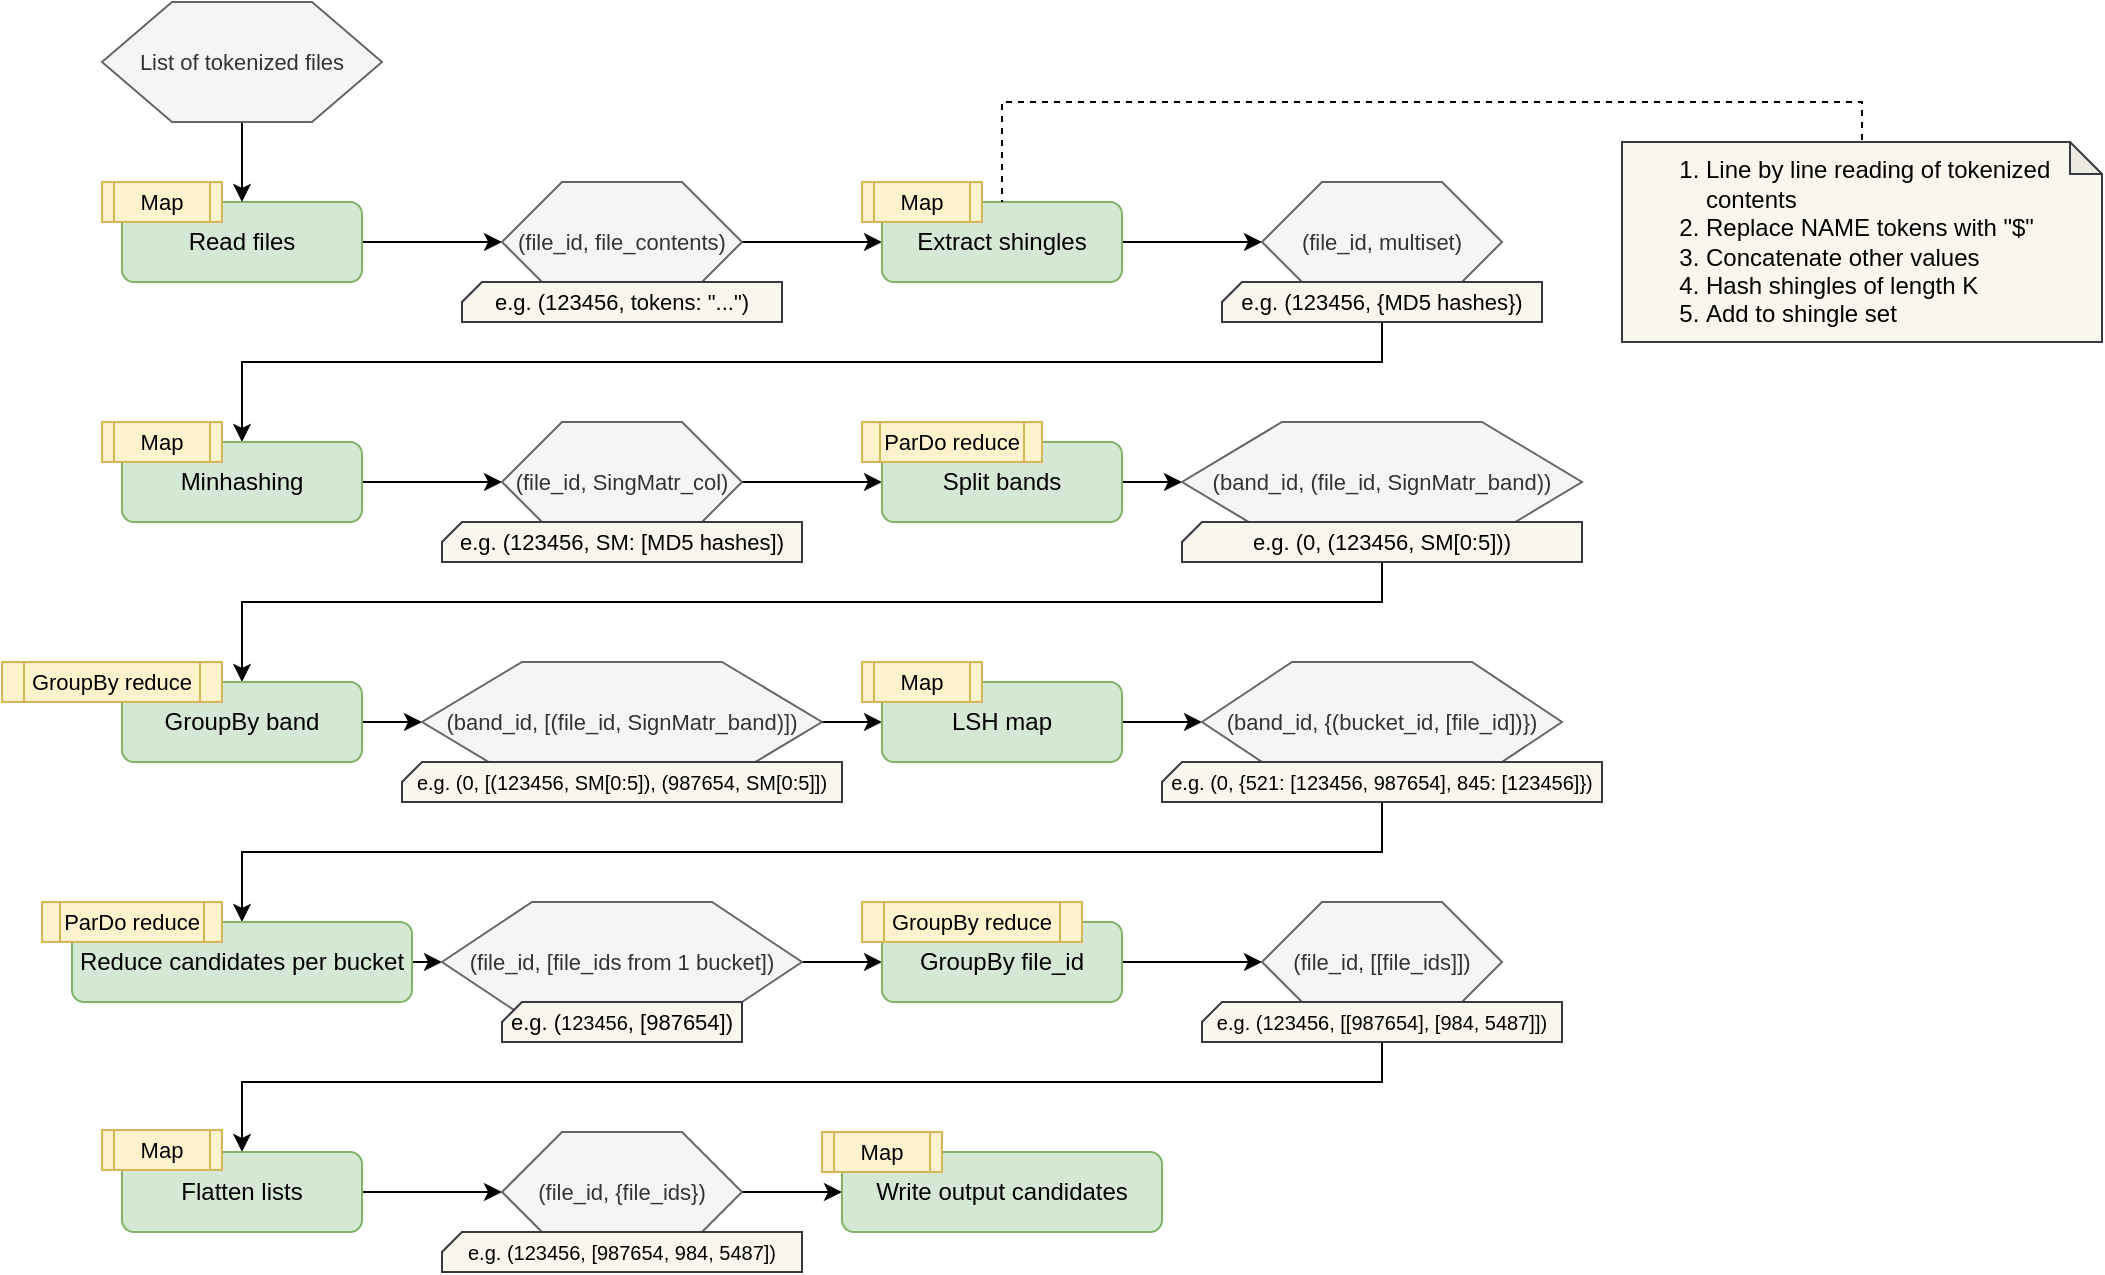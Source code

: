 <mxfile version="12.2.4" type="device" pages="1"><diagram id="2P504AuMh-8xsrTvv88c" name="Page-1"><mxGraphModel dx="1024" dy="534" grid="1" gridSize="10" guides="1" tooltips="1" connect="1" arrows="1" fold="1" page="1" pageScale="1" pageWidth="1169" pageHeight="1654" math="0" shadow="0"><root><mxCell id="0"/><mxCell id="1" parent="0"/><mxCell id="YTjra9Y4vZhLSRRRfvia-60" style="edgeStyle=orthogonalEdgeStyle;rounded=0;orthogonalLoop=1;jettySize=auto;html=1;exitX=1;exitY=0.5;exitDx=0;exitDy=0;entryX=0;entryY=0.5;entryDx=0;entryDy=0;endArrow=classic;endFill=1;" parent="1" source="YTjra9Y4vZhLSRRRfvia-1" target="YTjra9Y4vZhLSRRRfvia-4" edge="1"><mxGeometry relative="1" as="geometry"/></mxCell><mxCell id="YTjra9Y4vZhLSRRRfvia-1" value="Read files" style="rounded=1;whiteSpace=wrap;html=1;fillColor=#d5e8d4;strokeColor=#82b366;" parent="1" vertex="1"><mxGeometry x="90" y="110" width="120" height="40" as="geometry"/></mxCell><mxCell id="YTjra9Y4vZhLSRRRfvia-3" style="edgeStyle=orthogonalEdgeStyle;rounded=0;orthogonalLoop=1;jettySize=auto;html=1;entryX=0.5;entryY=0;entryDx=0;entryDy=0;" parent="1" source="YTjra9Y4vZhLSRRRfvia-2" target="YTjra9Y4vZhLSRRRfvia-1" edge="1"><mxGeometry relative="1" as="geometry"/></mxCell><mxCell id="YTjra9Y4vZhLSRRRfvia-2" value="&lt;span style=&quot;white-space: normal; font-size: 11px;&quot;&gt;List of tokenized files&lt;/span&gt;" style="shape=hexagon;perimeter=hexagonPerimeter2;whiteSpace=wrap;html=1;fillColor=#f5f5f5;strokeColor=#666666;fontColor=#333333;fontSize=11;" parent="1" vertex="1"><mxGeometry x="80" y="10" width="140" height="60" as="geometry"/></mxCell><mxCell id="YTjra9Y4vZhLSRRRfvia-61" style="edgeStyle=orthogonalEdgeStyle;rounded=0;orthogonalLoop=1;jettySize=auto;html=1;exitX=1;exitY=0.5;exitDx=0;exitDy=0;entryX=0;entryY=0.5;entryDx=0;entryDy=0;endArrow=classic;endFill=1;" parent="1" source="YTjra9Y4vZhLSRRRfvia-4" target="YTjra9Y4vZhLSRRRfvia-9" edge="1"><mxGeometry relative="1" as="geometry"/></mxCell><mxCell id="YTjra9Y4vZhLSRRRfvia-4" value="&lt;span style=&quot;white-space: normal; font-size: 11px;&quot;&gt;(file_id, file_contents)&lt;/span&gt;" style="shape=hexagon;perimeter=hexagonPerimeter2;whiteSpace=wrap;html=1;fillColor=#f5f5f5;strokeColor=#666666;fontColor=#333333;fontSize=11;" parent="1" vertex="1"><mxGeometry x="280" y="100" width="120" height="60" as="geometry"/></mxCell><mxCell id="YTjra9Y4vZhLSRRRfvia-66" style="edgeStyle=orthogonalEdgeStyle;rounded=0;orthogonalLoop=1;jettySize=auto;html=1;entryX=0;entryY=0.5;entryDx=0;entryDy=0;endArrow=classic;endFill=1;" parent="1" source="YTjra9Y4vZhLSRRRfvia-9" target="YTjra9Y4vZhLSRRRfvia-25" edge="1"><mxGeometry relative="1" as="geometry"/></mxCell><mxCell id="YTjra9Y4vZhLSRRRfvia-9" value="&lt;span style=&quot;text-align: left ; white-space: nowrap&quot;&gt;Extract shingles&lt;/span&gt;" style="rounded=1;whiteSpace=wrap;html=1;fillColor=#d5e8d4;strokeColor=#82b366;" parent="1" vertex="1"><mxGeometry x="470" y="110" width="120" height="40" as="geometry"/></mxCell><mxCell id="YTjra9Y4vZhLSRRRfvia-84" style="edgeStyle=orthogonalEdgeStyle;rounded=0;orthogonalLoop=1;jettySize=auto;html=1;entryX=0.5;entryY=0;entryDx=0;entryDy=0;endArrow=none;endFill=0;fontSize=11;dashed=1;exitX=0;exitY=0;exitDx=109;exitDy=0;exitPerimeter=0;" parent="1" source="YTjra9Y4vZhLSRRRfvia-22" target="YTjra9Y4vZhLSRRRfvia-9" edge="1"><mxGeometry relative="1" as="geometry"><Array as="points"><mxPoint x="960" y="80"/><mxPoint x="960" y="60"/><mxPoint x="530" y="60"/></Array></mxGeometry></mxCell><mxCell id="YTjra9Y4vZhLSRRRfvia-22" value="&lt;ol&gt;&lt;li&gt;Line by line reading of tokenized contents&lt;/li&gt;&lt;li&gt;Replace NAME tokens with &quot;$&quot;&lt;/li&gt;&lt;li&gt;Concatenate other values&lt;/li&gt;&lt;li&gt;Hash shingles of length K&lt;/li&gt;&lt;li&gt;Add to shingle set&lt;/li&gt;&lt;/ol&gt;" style="shape=note;whiteSpace=wrap;html=1;backgroundOutline=1;darkOpacity=0.05;size=16;align=left;fillColor=#f9f7ed;strokeColor=#36393d;" parent="1" vertex="1"><mxGeometry x="840" y="80" width="240" height="100" as="geometry"/></mxCell><mxCell id="YTjra9Y4vZhLSRRRfvia-67" style="edgeStyle=orthogonalEdgeStyle;rounded=0;orthogonalLoop=1;jettySize=auto;html=1;entryX=0.5;entryY=0;entryDx=0;entryDy=0;endArrow=classic;endFill=1;" parent="1" source="YTjra9Y4vZhLSRRRfvia-25" target="YTjra9Y4vZhLSRRRfvia-27" edge="1"><mxGeometry relative="1" as="geometry"><Array as="points"><mxPoint x="720" y="190"/><mxPoint x="150" y="190"/></Array></mxGeometry></mxCell><mxCell id="YTjra9Y4vZhLSRRRfvia-25" value="&lt;span style=&quot;white-space: normal; font-size: 11px;&quot;&gt;(file_id, multiset)&lt;/span&gt;" style="shape=hexagon;perimeter=hexagonPerimeter2;whiteSpace=wrap;html=1;fillColor=#f5f5f5;strokeColor=#666666;fontColor=#333333;fontSize=11;" parent="1" vertex="1"><mxGeometry x="660" y="100" width="120" height="60" as="geometry"/></mxCell><mxCell id="YTjra9Y4vZhLSRRRfvia-30" style="edgeStyle=orthogonalEdgeStyle;rounded=0;orthogonalLoop=1;jettySize=auto;html=1;endArrow=classic;endFill=1;" parent="1" source="YTjra9Y4vZhLSRRRfvia-27" target="YTjra9Y4vZhLSRRRfvia-29" edge="1"><mxGeometry relative="1" as="geometry"/></mxCell><mxCell id="YTjra9Y4vZhLSRRRfvia-27" value="&lt;span style=&quot;text-align: left ; white-space: nowrap&quot;&gt;Minhashing&lt;/span&gt;" style="rounded=1;whiteSpace=wrap;html=1;fillColor=#d5e8d4;strokeColor=#82b366;" parent="1" vertex="1"><mxGeometry x="90" y="230" width="120" height="40" as="geometry"/></mxCell><mxCell id="YTjra9Y4vZhLSRRRfvia-68" style="edgeStyle=orthogonalEdgeStyle;rounded=0;orthogonalLoop=1;jettySize=auto;html=1;entryX=0;entryY=0.5;entryDx=0;entryDy=0;endArrow=classic;endFill=1;" parent="1" source="YTjra9Y4vZhLSRRRfvia-29" target="YTjra9Y4vZhLSRRRfvia-31" edge="1"><mxGeometry relative="1" as="geometry"/></mxCell><mxCell id="YTjra9Y4vZhLSRRRfvia-29" value="&lt;span style=&quot;white-space: normal; font-size: 11px;&quot;&gt;(file_id, SingMatr_col)&lt;/span&gt;" style="shape=hexagon;perimeter=hexagonPerimeter2;whiteSpace=wrap;html=1;fillColor=#f5f5f5;strokeColor=#666666;fontColor=#333333;fontSize=11;" parent="1" vertex="1"><mxGeometry x="280" y="220" width="120" height="60" as="geometry"/></mxCell><mxCell id="YTjra9Y4vZhLSRRRfvia-69" style="edgeStyle=orthogonalEdgeStyle;rounded=0;orthogonalLoop=1;jettySize=auto;html=1;exitX=1;exitY=0.5;exitDx=0;exitDy=0;entryX=0;entryY=0.5;entryDx=0;entryDy=0;endArrow=classic;endFill=1;" parent="1" source="YTjra9Y4vZhLSRRRfvia-31" target="YTjra9Y4vZhLSRRRfvia-33" edge="1"><mxGeometry relative="1" as="geometry"/></mxCell><mxCell id="YTjra9Y4vZhLSRRRfvia-31" value="&lt;span style=&quot;text-align: left ; white-space: nowrap&quot;&gt;Split bands&lt;/span&gt;" style="rounded=1;whiteSpace=wrap;html=1;fillColor=#d5e8d4;strokeColor=#82b366;" parent="1" vertex="1"><mxGeometry x="470" y="230" width="120" height="40" as="geometry"/></mxCell><mxCell id="YTjra9Y4vZhLSRRRfvia-74" style="edgeStyle=orthogonalEdgeStyle;rounded=0;orthogonalLoop=1;jettySize=auto;html=1;entryX=0.5;entryY=0;entryDx=0;entryDy=0;endArrow=classic;endFill=1;" parent="1" source="YTjra9Y4vZhLSRRRfvia-33" target="YTjra9Y4vZhLSRRRfvia-34" edge="1"><mxGeometry relative="1" as="geometry"><Array as="points"><mxPoint x="720" y="310"/><mxPoint x="150" y="310"/></Array></mxGeometry></mxCell><mxCell id="YTjra9Y4vZhLSRRRfvia-33" value="&lt;span style=&quot;white-space: normal; font-size: 11px;&quot;&gt;(band_id, (&lt;/span&gt;file_id, SignMatr_band&lt;span style=&quot;white-space: normal; font-size: 11px;&quot;&gt;))&lt;/span&gt;" style="shape=hexagon;perimeter=hexagonPerimeter2;whiteSpace=wrap;html=1;fillColor=#f5f5f5;strokeColor=#666666;fontColor=#333333;fontSize=11;" parent="1" vertex="1"><mxGeometry x="620" y="220" width="200" height="60" as="geometry"/></mxCell><mxCell id="YTjra9Y4vZhLSRRRfvia-71" style="edgeStyle=orthogonalEdgeStyle;rounded=0;orthogonalLoop=1;jettySize=auto;html=1;exitX=1;exitY=0.5;exitDx=0;exitDy=0;entryX=0;entryY=0.5;entryDx=0;entryDy=0;endArrow=classic;endFill=1;" parent="1" source="YTjra9Y4vZhLSRRRfvia-34" target="YTjra9Y4vZhLSRRRfvia-38" edge="1"><mxGeometry relative="1" as="geometry"/></mxCell><mxCell id="YTjra9Y4vZhLSRRRfvia-34" value="&lt;span style=&quot;text-align: left ; white-space: nowrap&quot;&gt;GroupBy band&lt;/span&gt;" style="rounded=1;whiteSpace=wrap;html=1;fillColor=#d5e8d4;strokeColor=#82b366;" parent="1" vertex="1"><mxGeometry x="90" y="350" width="120" height="40" as="geometry"/></mxCell><mxCell id="YTjra9Y4vZhLSRRRfvia-73" style="edgeStyle=orthogonalEdgeStyle;rounded=0;orthogonalLoop=1;jettySize=auto;html=1;entryX=0;entryY=0.5;entryDx=0;entryDy=0;endArrow=classic;endFill=1;" parent="1" source="YTjra9Y4vZhLSRRRfvia-38" target="YTjra9Y4vZhLSRRRfvia-40" edge="1"><mxGeometry relative="1" as="geometry"/></mxCell><mxCell id="YTjra9Y4vZhLSRRRfvia-38" value="&lt;span style=&quot;white-space: normal; font-size: 11px;&quot;&gt;(band_id, [(&lt;/span&gt;file_id, SignMatr_band&lt;span style=&quot;white-space: normal; font-size: 11px;&quot;&gt;)])&lt;/span&gt;" style="shape=hexagon;perimeter=hexagonPerimeter2;whiteSpace=wrap;html=1;fillColor=#f5f5f5;strokeColor=#666666;fontColor=#333333;fontSize=11;" parent="1" vertex="1"><mxGeometry x="240" y="340" width="200" height="60" as="geometry"/></mxCell><mxCell id="YTjra9Y4vZhLSRRRfvia-72" style="edgeStyle=orthogonalEdgeStyle;rounded=0;orthogonalLoop=1;jettySize=auto;html=1;exitX=1;exitY=0.5;exitDx=0;exitDy=0;entryX=0;entryY=0.5;entryDx=0;entryDy=0;endArrow=classic;endFill=1;" parent="1" source="YTjra9Y4vZhLSRRRfvia-40" target="YTjra9Y4vZhLSRRRfvia-41" edge="1"><mxGeometry relative="1" as="geometry"/></mxCell><mxCell id="YTjra9Y4vZhLSRRRfvia-40" value="&lt;span style=&quot;text-align: left ; white-space: nowrap&quot;&gt;LSH map&lt;/span&gt;" style="rounded=1;whiteSpace=wrap;html=1;fillColor=#d5e8d4;strokeColor=#82b366;" parent="1" vertex="1"><mxGeometry x="470" y="350" width="120" height="40" as="geometry"/></mxCell><mxCell id="YTjra9Y4vZhLSRRRfvia-81" style="edgeStyle=orthogonalEdgeStyle;rounded=0;orthogonalLoop=1;jettySize=auto;html=1;exitX=0.5;exitY=1;exitDx=0;exitDy=0;entryX=0.5;entryY=0;entryDx=0;entryDy=0;endArrow=classic;endFill=1;fontSize=11;" parent="1" source="YTjra9Y4vZhLSRRRfvia-41" target="YTjra9Y4vZhLSRRRfvia-44" edge="1"><mxGeometry relative="1" as="geometry"/></mxCell><mxCell id="YTjra9Y4vZhLSRRRfvia-41" value="&lt;span style=&quot;white-space: normal ; font-size: 11px&quot;&gt;(band_id, {(bucket_id&lt;/span&gt;, [file_id]&lt;span style=&quot;white-space: normal ; font-size: 11px&quot;&gt;)})&lt;/span&gt;" style="shape=hexagon;perimeter=hexagonPerimeter2;whiteSpace=wrap;html=1;fillColor=#f5f5f5;strokeColor=#666666;fontColor=#333333;fontSize=11;" parent="1" vertex="1"><mxGeometry x="630" y="340" width="180" height="60" as="geometry"/></mxCell><mxCell id="YTjra9Y4vZhLSRRRfvia-76" style="edgeStyle=orthogonalEdgeStyle;rounded=0;orthogonalLoop=1;jettySize=auto;html=1;exitX=1;exitY=0.5;exitDx=0;exitDy=0;entryX=0;entryY=0.5;entryDx=0;entryDy=0;endArrow=classic;endFill=1;fontSize=11;" parent="1" source="YTjra9Y4vZhLSRRRfvia-44" target="YTjra9Y4vZhLSRRRfvia-45" edge="1"><mxGeometry relative="1" as="geometry"/></mxCell><mxCell id="YTjra9Y4vZhLSRRRfvia-44" value="&lt;span style=&quot;text-align: left ; white-space: nowrap&quot;&gt;Reduce candidates per bucket&lt;/span&gt;" style="rounded=1;whiteSpace=wrap;html=1;fillColor=#d5e8d4;strokeColor=#82b366;" parent="1" vertex="1"><mxGeometry x="65" y="470" width="170" height="40" as="geometry"/></mxCell><mxCell id="YTjra9Y4vZhLSRRRfvia-77" style="edgeStyle=orthogonalEdgeStyle;rounded=0;orthogonalLoop=1;jettySize=auto;html=1;exitX=1;exitY=0.5;exitDx=0;exitDy=0;entryX=0;entryY=0.5;entryDx=0;entryDy=0;endArrow=classic;endFill=1;fontSize=11;" parent="1" source="YTjra9Y4vZhLSRRRfvia-45" target="YTjra9Y4vZhLSRRRfvia-48" edge="1"><mxGeometry relative="1" as="geometry"/></mxCell><mxCell id="YTjra9Y4vZhLSRRRfvia-45" value="&lt;span style=&quot;white-space: normal; font-size: 11px;&quot;&gt;(file_id, [file_ids from 1 bucket&lt;/span&gt;&lt;span style=&quot;white-space: normal; font-size: 11px;&quot;&gt;])&lt;/span&gt;" style="shape=hexagon;perimeter=hexagonPerimeter2;whiteSpace=wrap;html=1;fillColor=#f5f5f5;strokeColor=#666666;fontColor=#333333;fontSize=11;" parent="1" vertex="1"><mxGeometry x="250" y="460" width="180" height="60" as="geometry"/></mxCell><mxCell id="YTjra9Y4vZhLSRRRfvia-78" style="edgeStyle=orthogonalEdgeStyle;rounded=0;orthogonalLoop=1;jettySize=auto;html=1;exitX=1;exitY=0.5;exitDx=0;exitDy=0;entryX=0;entryY=0.5;entryDx=0;entryDy=0;endArrow=classic;endFill=1;fontSize=11;" parent="1" source="YTjra9Y4vZhLSRRRfvia-48" target="YTjra9Y4vZhLSRRRfvia-50" edge="1"><mxGeometry relative="1" as="geometry"/></mxCell><mxCell id="YTjra9Y4vZhLSRRRfvia-48" value="&lt;span style=&quot;text-align: left ; white-space: nowrap&quot;&gt;GroupBy file_id&lt;/span&gt;" style="rounded=1;whiteSpace=wrap;html=1;fillColor=#d5e8d4;strokeColor=#82b366;" parent="1" vertex="1"><mxGeometry x="470" y="470" width="120" height="40" as="geometry"/></mxCell><mxCell id="YTjra9Y4vZhLSRRRfvia-82" style="edgeStyle=orthogonalEdgeStyle;rounded=0;orthogonalLoop=1;jettySize=auto;html=1;entryX=0.5;entryY=0;entryDx=0;entryDy=0;endArrow=classic;endFill=1;fontSize=11;" parent="1" source="YTjra9Y4vZhLSRRRfvia-50" target="YTjra9Y4vZhLSRRRfvia-52" edge="1"><mxGeometry relative="1" as="geometry"><Array as="points"><mxPoint x="720" y="550"/><mxPoint x="150" y="550"/></Array></mxGeometry></mxCell><mxCell id="YTjra9Y4vZhLSRRRfvia-50" value="&lt;span style=&quot;white-space: normal; font-size: 11px;&quot;&gt;(file_id, [[file_ids]&lt;/span&gt;&lt;span style=&quot;white-space: normal; font-size: 11px;&quot;&gt;])&lt;/span&gt;" style="shape=hexagon;perimeter=hexagonPerimeter2;whiteSpace=wrap;html=1;fillColor=#f5f5f5;strokeColor=#666666;fontColor=#333333;fontSize=11;" parent="1" vertex="1"><mxGeometry x="660" y="460" width="120" height="60" as="geometry"/></mxCell><mxCell id="YTjra9Y4vZhLSRRRfvia-80" style="edgeStyle=orthogonalEdgeStyle;rounded=0;orthogonalLoop=1;jettySize=auto;html=1;entryX=0;entryY=0.5;entryDx=0;entryDy=0;endArrow=classic;endFill=1;fontSize=11;" parent="1" source="YTjra9Y4vZhLSRRRfvia-52" target="YTjra9Y4vZhLSRRRfvia-54" edge="1"><mxGeometry relative="1" as="geometry"/></mxCell><mxCell id="YTjra9Y4vZhLSRRRfvia-52" value="&lt;span style=&quot;text-align: left ; white-space: nowrap&quot;&gt;Flatten lists&lt;/span&gt;" style="rounded=1;whiteSpace=wrap;html=1;fillColor=#d5e8d4;strokeColor=#82b366;" parent="1" vertex="1"><mxGeometry x="90" y="585" width="120" height="40" as="geometry"/></mxCell><mxCell id="YTjra9Y4vZhLSRRRfvia-83" style="edgeStyle=orthogonalEdgeStyle;rounded=0;orthogonalLoop=1;jettySize=auto;html=1;exitX=1;exitY=0.5;exitDx=0;exitDy=0;entryX=0;entryY=0.5;entryDx=0;entryDy=0;endArrow=classic;endFill=1;fontSize=11;" parent="1" source="YTjra9Y4vZhLSRRRfvia-54" target="YTjra9Y4vZhLSRRRfvia-56" edge="1"><mxGeometry relative="1" as="geometry"/></mxCell><mxCell id="YTjra9Y4vZhLSRRRfvia-54" value="&lt;span style=&quot;white-space: normal; font-size: 11px;&quot;&gt;(file_id, {file_ids}&lt;/span&gt;&lt;span style=&quot;white-space: normal; font-size: 11px;&quot;&gt;)&lt;/span&gt;" style="shape=hexagon;perimeter=hexagonPerimeter2;whiteSpace=wrap;html=1;fillColor=#f5f5f5;strokeColor=#666666;fontColor=#333333;fontSize=11;" parent="1" vertex="1"><mxGeometry x="280" y="575" width="120" height="60" as="geometry"/></mxCell><mxCell id="YTjra9Y4vZhLSRRRfvia-56" value="&lt;span style=&quot;text-align: left ; white-space: nowrap&quot;&gt;Write&amp;nbsp;&lt;/span&gt;&lt;span style=&quot;text-align: left ; white-space: nowrap&quot;&gt;output&amp;nbsp;&lt;/span&gt;&lt;span style=&quot;text-align: left ; white-space: nowrap&quot;&gt;candidates&lt;/span&gt;" style="rounded=1;whiteSpace=wrap;html=1;fillColor=#d5e8d4;strokeColor=#82b366;" parent="1" vertex="1"><mxGeometry x="450" y="585" width="160" height="40" as="geometry"/></mxCell><mxCell id="YTjra9Y4vZhLSRRRfvia-86" value="Map" style="shape=process;whiteSpace=wrap;html=1;backgroundOutline=1;fontSize=11;fillColor=#fff2cc;strokeColor=#d6b656;" parent="1" vertex="1"><mxGeometry x="80" y="100" width="60" height="20" as="geometry"/></mxCell><mxCell id="YTjra9Y4vZhLSRRRfvia-87" value="Map" style="shape=process;whiteSpace=wrap;html=1;backgroundOutline=1;fontSize=11;fillColor=#fff2cc;strokeColor=#d6b656;" parent="1" vertex="1"><mxGeometry x="460" y="100" width="60" height="20" as="geometry"/></mxCell><mxCell id="YTjra9Y4vZhLSRRRfvia-88" value="Map" style="shape=process;whiteSpace=wrap;html=1;backgroundOutline=1;fontSize=11;fillColor=#fff2cc;strokeColor=#d6b656;" parent="1" vertex="1"><mxGeometry x="80" y="220" width="60" height="20" as="geometry"/></mxCell><mxCell id="YTjra9Y4vZhLSRRRfvia-89" value="ParDo reduce" style="shape=process;whiteSpace=wrap;html=1;backgroundOutline=1;fontSize=11;fillColor=#fff2cc;strokeColor=#d6b656;" parent="1" vertex="1"><mxGeometry x="460" y="220" width="90" height="20" as="geometry"/></mxCell><mxCell id="YTjra9Y4vZhLSRRRfvia-90" value="GroupBy reduce" style="shape=process;whiteSpace=wrap;html=1;backgroundOutline=1;fontSize=11;fillColor=#fff2cc;strokeColor=#d6b656;" parent="1" vertex="1"><mxGeometry x="30" y="340" width="110" height="20" as="geometry"/></mxCell><mxCell id="YTjra9Y4vZhLSRRRfvia-91" value="Map" style="shape=process;whiteSpace=wrap;html=1;backgroundOutline=1;fontSize=11;fillColor=#fff2cc;strokeColor=#d6b656;" parent="1" vertex="1"><mxGeometry x="460" y="340" width="60" height="20" as="geometry"/></mxCell><mxCell id="YTjra9Y4vZhLSRRRfvia-92" value="ParDo reduce" style="shape=process;whiteSpace=wrap;html=1;backgroundOutline=1;fontSize=11;fillColor=#fff2cc;strokeColor=#d6b656;" parent="1" vertex="1"><mxGeometry x="50" y="460" width="90" height="20" as="geometry"/></mxCell><mxCell id="YTjra9Y4vZhLSRRRfvia-93" value="GroupBy reduce" style="shape=process;whiteSpace=wrap;html=1;backgroundOutline=1;fontSize=11;fillColor=#fff2cc;strokeColor=#d6b656;" parent="1" vertex="1"><mxGeometry x="460" y="460" width="110" height="20" as="geometry"/></mxCell><mxCell id="YTjra9Y4vZhLSRRRfvia-94" value="Map" style="shape=process;whiteSpace=wrap;html=1;backgroundOutline=1;fontSize=11;fillColor=#fff2cc;strokeColor=#d6b656;" parent="1" vertex="1"><mxGeometry x="80" y="574" width="60" height="20" as="geometry"/></mxCell><mxCell id="YTjra9Y4vZhLSRRRfvia-95" value="Map" style="shape=process;whiteSpace=wrap;html=1;backgroundOutline=1;fontSize=11;fillColor=#fff2cc;strokeColor=#d6b656;" parent="1" vertex="1"><mxGeometry x="440" y="575" width="60" height="20" as="geometry"/></mxCell><mxCell id="sFs66IkiInuQMvOxEjmV-1" value="e.g. (123456, tokens: &quot;...&quot;)" style="shape=card;whiteSpace=wrap;html=1;size=10;fontSize=11;fillColor=#f9f7ed;strokeColor=#36393d;" vertex="1" parent="1"><mxGeometry x="260" y="150" width="160" height="20" as="geometry"/></mxCell><mxCell id="sFs66IkiInuQMvOxEjmV-2" value="e.g. (123456, {MD5 hashes})" style="shape=card;whiteSpace=wrap;html=1;size=10;fontSize=11;fillColor=#f9f7ed;strokeColor=#36393d;" vertex="1" parent="1"><mxGeometry x="640" y="150" width="160" height="20" as="geometry"/></mxCell><mxCell id="sFs66IkiInuQMvOxEjmV-3" value="e.g. (123456, SM: [MD5 hashes])" style="shape=card;whiteSpace=wrap;html=1;size=10;fontSize=11;fillColor=#f9f7ed;strokeColor=#36393d;" vertex="1" parent="1"><mxGeometry x="250" y="270" width="180" height="20" as="geometry"/></mxCell><mxCell id="sFs66IkiInuQMvOxEjmV-4" value="e.g. (0, (123456, SM[0:5]))" style="shape=card;whiteSpace=wrap;html=1;size=10;fontSize=11;fillColor=#f9f7ed;strokeColor=#36393d;" vertex="1" parent="1"><mxGeometry x="620" y="270" width="200" height="20" as="geometry"/></mxCell><mxCell id="sFs66IkiInuQMvOxEjmV-5" value="e.g. (0, [(123456, SM[0:5]), (987654, SM[0:5]])" style="shape=card;whiteSpace=wrap;html=1;size=10;fontSize=10;fillColor=#f9f7ed;strokeColor=#36393d;" vertex="1" parent="1"><mxGeometry x="230" y="390" width="220" height="20" as="geometry"/></mxCell><mxCell id="sFs66IkiInuQMvOxEjmV-6" value="e.g. (0, {521: [123456, 987654], 845: [123456]})" style="shape=card;whiteSpace=wrap;html=1;size=10;fontSize=10;fillColor=#f9f7ed;strokeColor=#36393d;" vertex="1" parent="1"><mxGeometry x="610" y="390" width="220" height="20" as="geometry"/></mxCell><mxCell id="sFs66IkiInuQMvOxEjmV-7" value="e.g. (&lt;span style=&quot;font-size: 10px&quot;&gt;123456&lt;/span&gt;, [987654])" style="shape=card;whiteSpace=wrap;html=1;size=10;fontSize=11;fillColor=#f9f7ed;strokeColor=#36393d;" vertex="1" parent="1"><mxGeometry x="280" y="510" width="120" height="20" as="geometry"/></mxCell><mxCell id="sFs66IkiInuQMvOxEjmV-8" value="e.g. (&lt;span style=&quot;font-size: 10px&quot;&gt;123456&lt;/span&gt;, [[987654], [984, 5487]])" style="shape=card;whiteSpace=wrap;html=1;size=10;fontSize=10;fillColor=#f9f7ed;strokeColor=#36393d;" vertex="1" parent="1"><mxGeometry x="630" y="510" width="180" height="20" as="geometry"/></mxCell><mxCell id="sFs66IkiInuQMvOxEjmV-9" value="e.g. (&lt;span style=&quot;font-size: 10px&quot;&gt;123456&lt;/span&gt;, [987654, 984, 5487])" style="shape=card;whiteSpace=wrap;html=1;size=10;fontSize=10;fillColor=#f9f7ed;strokeColor=#36393d;" vertex="1" parent="1"><mxGeometry x="250" y="625" width="180" height="20" as="geometry"/></mxCell></root></mxGraphModel></diagram></mxfile>